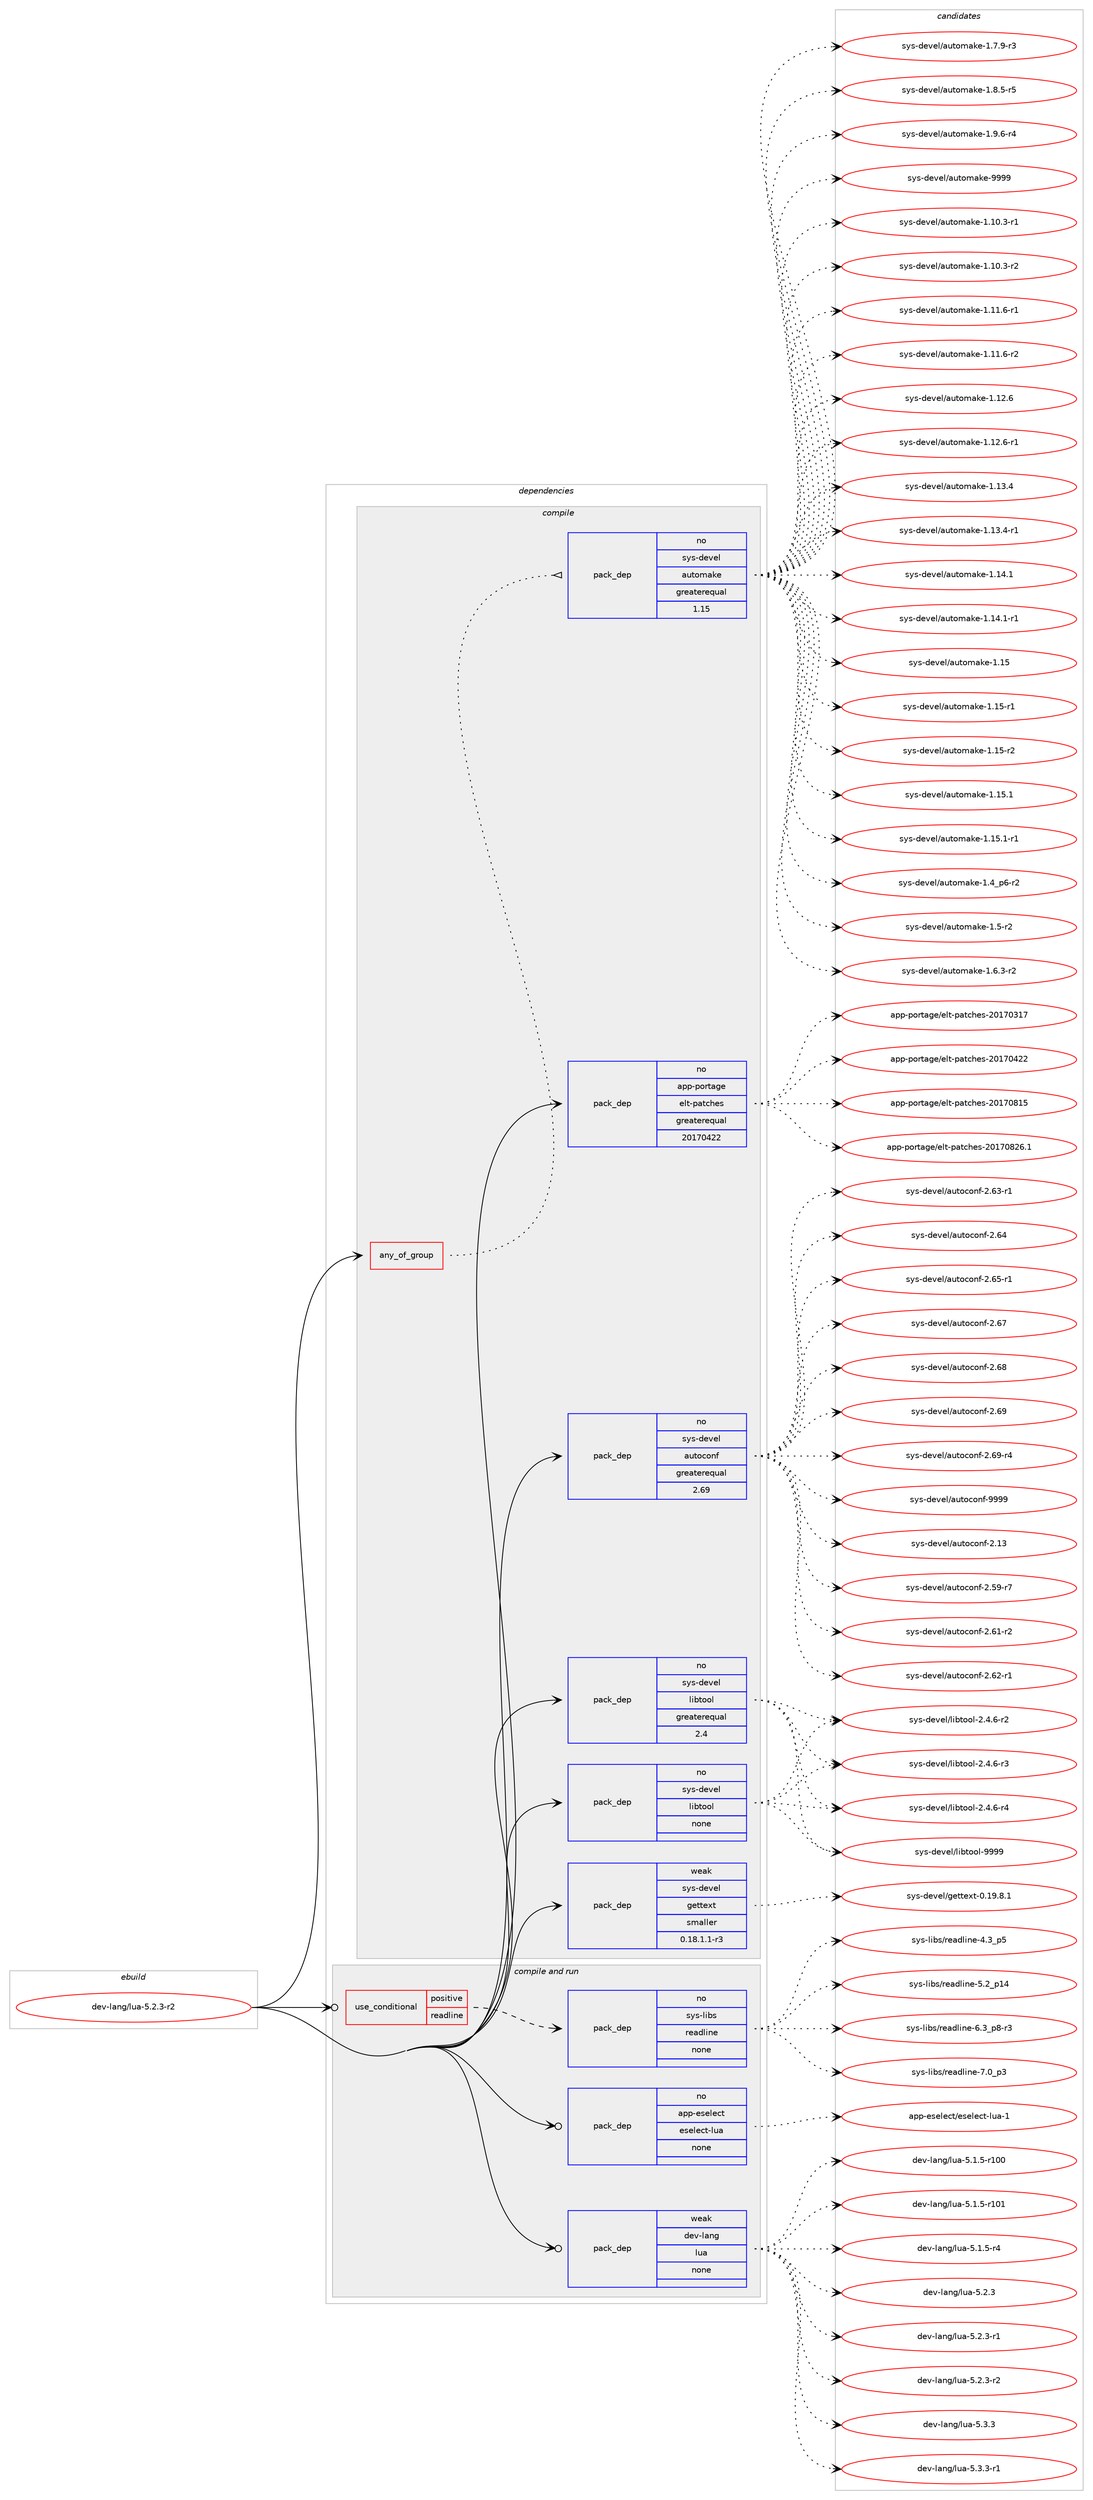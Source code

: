 digraph prolog {

# *************
# Graph options
# *************

newrank=true;
concentrate=true;
compound=true;
graph [rankdir=LR,fontname=Helvetica,fontsize=10,ranksep=1.5];#, ranksep=2.5, nodesep=0.2];
edge  [arrowhead=vee];
node  [fontname=Helvetica,fontsize=10];

# **********
# The ebuild
# **********

subgraph cluster_leftcol {
color=gray;
rank=same;
label=<<i>ebuild</i>>;
id [label="dev-lang/lua-5.2.3-r2", color=red, width=4, href="../dev-lang/lua-5.2.3-r2.svg"];
}

# ****************
# The dependencies
# ****************

subgraph cluster_midcol {
color=gray;
label=<<i>dependencies</i>>;
subgraph cluster_compile {
fillcolor="#eeeeee";
style=filled;
label=<<i>compile</i>>;
subgraph any3041 {
dependency107235 [label=<<TABLE BORDER="0" CELLBORDER="1" CELLSPACING="0" CELLPADDING="4"><TR><TD CELLPADDING="10">any_of_group</TD></TR></TABLE>>, shape=none, color=red];subgraph pack81188 {
dependency107236 [label=<<TABLE BORDER="0" CELLBORDER="1" CELLSPACING="0" CELLPADDING="4" WIDTH="220"><TR><TD ROWSPAN="6" CELLPADDING="30">pack_dep</TD></TR><TR><TD WIDTH="110">no</TD></TR><TR><TD>sys-devel</TD></TR><TR><TD>automake</TD></TR><TR><TD>greaterequal</TD></TR><TR><TD>1.15</TD></TR></TABLE>>, shape=none, color=blue];
}
dependency107235:e -> dependency107236:w [weight=20,style="dotted",arrowhead="oinv"];
}
id:e -> dependency107235:w [weight=20,style="solid",arrowhead="vee"];
subgraph pack81189 {
dependency107237 [label=<<TABLE BORDER="0" CELLBORDER="1" CELLSPACING="0" CELLPADDING="4" WIDTH="220"><TR><TD ROWSPAN="6" CELLPADDING="30">pack_dep</TD></TR><TR><TD WIDTH="110">no</TD></TR><TR><TD>app-portage</TD></TR><TR><TD>elt-patches</TD></TR><TR><TD>greaterequal</TD></TR><TR><TD>20170422</TD></TR></TABLE>>, shape=none, color=blue];
}
id:e -> dependency107237:w [weight=20,style="solid",arrowhead="vee"];
subgraph pack81190 {
dependency107238 [label=<<TABLE BORDER="0" CELLBORDER="1" CELLSPACING="0" CELLPADDING="4" WIDTH="220"><TR><TD ROWSPAN="6" CELLPADDING="30">pack_dep</TD></TR><TR><TD WIDTH="110">no</TD></TR><TR><TD>sys-devel</TD></TR><TR><TD>autoconf</TD></TR><TR><TD>greaterequal</TD></TR><TR><TD>2.69</TD></TR></TABLE>>, shape=none, color=blue];
}
id:e -> dependency107238:w [weight=20,style="solid",arrowhead="vee"];
subgraph pack81191 {
dependency107239 [label=<<TABLE BORDER="0" CELLBORDER="1" CELLSPACING="0" CELLPADDING="4" WIDTH="220"><TR><TD ROWSPAN="6" CELLPADDING="30">pack_dep</TD></TR><TR><TD WIDTH="110">no</TD></TR><TR><TD>sys-devel</TD></TR><TR><TD>libtool</TD></TR><TR><TD>greaterequal</TD></TR><TR><TD>2.4</TD></TR></TABLE>>, shape=none, color=blue];
}
id:e -> dependency107239:w [weight=20,style="solid",arrowhead="vee"];
subgraph pack81192 {
dependency107240 [label=<<TABLE BORDER="0" CELLBORDER="1" CELLSPACING="0" CELLPADDING="4" WIDTH="220"><TR><TD ROWSPAN="6" CELLPADDING="30">pack_dep</TD></TR><TR><TD WIDTH="110">no</TD></TR><TR><TD>sys-devel</TD></TR><TR><TD>libtool</TD></TR><TR><TD>none</TD></TR><TR><TD></TD></TR></TABLE>>, shape=none, color=blue];
}
id:e -> dependency107240:w [weight=20,style="solid",arrowhead="vee"];
subgraph pack81193 {
dependency107241 [label=<<TABLE BORDER="0" CELLBORDER="1" CELLSPACING="0" CELLPADDING="4" WIDTH="220"><TR><TD ROWSPAN="6" CELLPADDING="30">pack_dep</TD></TR><TR><TD WIDTH="110">weak</TD></TR><TR><TD>sys-devel</TD></TR><TR><TD>gettext</TD></TR><TR><TD>smaller</TD></TR><TR><TD>0.18.1.1-r3</TD></TR></TABLE>>, shape=none, color=blue];
}
id:e -> dependency107241:w [weight=20,style="solid",arrowhead="vee"];
}
subgraph cluster_compileandrun {
fillcolor="#eeeeee";
style=filled;
label=<<i>compile and run</i>>;
subgraph cond22976 {
dependency107242 [label=<<TABLE BORDER="0" CELLBORDER="1" CELLSPACING="0" CELLPADDING="4"><TR><TD ROWSPAN="3" CELLPADDING="10">use_conditional</TD></TR><TR><TD>positive</TD></TR><TR><TD>readline</TD></TR></TABLE>>, shape=none, color=red];
subgraph pack81194 {
dependency107243 [label=<<TABLE BORDER="0" CELLBORDER="1" CELLSPACING="0" CELLPADDING="4" WIDTH="220"><TR><TD ROWSPAN="6" CELLPADDING="30">pack_dep</TD></TR><TR><TD WIDTH="110">no</TD></TR><TR><TD>sys-libs</TD></TR><TR><TD>readline</TD></TR><TR><TD>none</TD></TR><TR><TD></TD></TR></TABLE>>, shape=none, color=blue];
}
dependency107242:e -> dependency107243:w [weight=20,style="dashed",arrowhead="vee"];
}
id:e -> dependency107242:w [weight=20,style="solid",arrowhead="odotvee"];
subgraph pack81195 {
dependency107244 [label=<<TABLE BORDER="0" CELLBORDER="1" CELLSPACING="0" CELLPADDING="4" WIDTH="220"><TR><TD ROWSPAN="6" CELLPADDING="30">pack_dep</TD></TR><TR><TD WIDTH="110">no</TD></TR><TR><TD>app-eselect</TD></TR><TR><TD>eselect-lua</TD></TR><TR><TD>none</TD></TR><TR><TD></TD></TR></TABLE>>, shape=none, color=blue];
}
id:e -> dependency107244:w [weight=20,style="solid",arrowhead="odotvee"];
subgraph pack81196 {
dependency107245 [label=<<TABLE BORDER="0" CELLBORDER="1" CELLSPACING="0" CELLPADDING="4" WIDTH="220"><TR><TD ROWSPAN="6" CELLPADDING="30">pack_dep</TD></TR><TR><TD WIDTH="110">weak</TD></TR><TR><TD>dev-lang</TD></TR><TR><TD>lua</TD></TR><TR><TD>none</TD></TR><TR><TD></TD></TR></TABLE>>, shape=none, color=blue];
}
id:e -> dependency107245:w [weight=20,style="solid",arrowhead="odotvee"];
}
subgraph cluster_run {
fillcolor="#eeeeee";
style=filled;
label=<<i>run</i>>;
}
}

# **************
# The candidates
# **************

subgraph cluster_choices {
rank=same;
color=gray;
label=<<i>candidates</i>>;

subgraph choice81188 {
color=black;
nodesep=1;
choice11512111545100101118101108479711711611110997107101454946494846514511449 [label="sys-devel/automake-1.10.3-r1", color=red, width=4,href="../sys-devel/automake-1.10.3-r1.svg"];
choice11512111545100101118101108479711711611110997107101454946494846514511450 [label="sys-devel/automake-1.10.3-r2", color=red, width=4,href="../sys-devel/automake-1.10.3-r2.svg"];
choice11512111545100101118101108479711711611110997107101454946494946544511449 [label="sys-devel/automake-1.11.6-r1", color=red, width=4,href="../sys-devel/automake-1.11.6-r1.svg"];
choice11512111545100101118101108479711711611110997107101454946494946544511450 [label="sys-devel/automake-1.11.6-r2", color=red, width=4,href="../sys-devel/automake-1.11.6-r2.svg"];
choice1151211154510010111810110847971171161111099710710145494649504654 [label="sys-devel/automake-1.12.6", color=red, width=4,href="../sys-devel/automake-1.12.6.svg"];
choice11512111545100101118101108479711711611110997107101454946495046544511449 [label="sys-devel/automake-1.12.6-r1", color=red, width=4,href="../sys-devel/automake-1.12.6-r1.svg"];
choice1151211154510010111810110847971171161111099710710145494649514652 [label="sys-devel/automake-1.13.4", color=red, width=4,href="../sys-devel/automake-1.13.4.svg"];
choice11512111545100101118101108479711711611110997107101454946495146524511449 [label="sys-devel/automake-1.13.4-r1", color=red, width=4,href="../sys-devel/automake-1.13.4-r1.svg"];
choice1151211154510010111810110847971171161111099710710145494649524649 [label="sys-devel/automake-1.14.1", color=red, width=4,href="../sys-devel/automake-1.14.1.svg"];
choice11512111545100101118101108479711711611110997107101454946495246494511449 [label="sys-devel/automake-1.14.1-r1", color=red, width=4,href="../sys-devel/automake-1.14.1-r1.svg"];
choice115121115451001011181011084797117116111109971071014549464953 [label="sys-devel/automake-1.15", color=red, width=4,href="../sys-devel/automake-1.15.svg"];
choice1151211154510010111810110847971171161111099710710145494649534511449 [label="sys-devel/automake-1.15-r1", color=red, width=4,href="../sys-devel/automake-1.15-r1.svg"];
choice1151211154510010111810110847971171161111099710710145494649534511450 [label="sys-devel/automake-1.15-r2", color=red, width=4,href="../sys-devel/automake-1.15-r2.svg"];
choice1151211154510010111810110847971171161111099710710145494649534649 [label="sys-devel/automake-1.15.1", color=red, width=4,href="../sys-devel/automake-1.15.1.svg"];
choice11512111545100101118101108479711711611110997107101454946495346494511449 [label="sys-devel/automake-1.15.1-r1", color=red, width=4,href="../sys-devel/automake-1.15.1-r1.svg"];
choice115121115451001011181011084797117116111109971071014549465295112544511450 [label="sys-devel/automake-1.4_p6-r2", color=red, width=4,href="../sys-devel/automake-1.4_p6-r2.svg"];
choice11512111545100101118101108479711711611110997107101454946534511450 [label="sys-devel/automake-1.5-r2", color=red, width=4,href="../sys-devel/automake-1.5-r2.svg"];
choice115121115451001011181011084797117116111109971071014549465446514511450 [label="sys-devel/automake-1.6.3-r2", color=red, width=4,href="../sys-devel/automake-1.6.3-r2.svg"];
choice115121115451001011181011084797117116111109971071014549465546574511451 [label="sys-devel/automake-1.7.9-r3", color=red, width=4,href="../sys-devel/automake-1.7.9-r3.svg"];
choice115121115451001011181011084797117116111109971071014549465646534511453 [label="sys-devel/automake-1.8.5-r5", color=red, width=4,href="../sys-devel/automake-1.8.5-r5.svg"];
choice115121115451001011181011084797117116111109971071014549465746544511452 [label="sys-devel/automake-1.9.6-r4", color=red, width=4,href="../sys-devel/automake-1.9.6-r4.svg"];
choice115121115451001011181011084797117116111109971071014557575757 [label="sys-devel/automake-9999", color=red, width=4,href="../sys-devel/automake-9999.svg"];
dependency107236:e -> choice11512111545100101118101108479711711611110997107101454946494846514511449:w [style=dotted,weight="100"];
dependency107236:e -> choice11512111545100101118101108479711711611110997107101454946494846514511450:w [style=dotted,weight="100"];
dependency107236:e -> choice11512111545100101118101108479711711611110997107101454946494946544511449:w [style=dotted,weight="100"];
dependency107236:e -> choice11512111545100101118101108479711711611110997107101454946494946544511450:w [style=dotted,weight="100"];
dependency107236:e -> choice1151211154510010111810110847971171161111099710710145494649504654:w [style=dotted,weight="100"];
dependency107236:e -> choice11512111545100101118101108479711711611110997107101454946495046544511449:w [style=dotted,weight="100"];
dependency107236:e -> choice1151211154510010111810110847971171161111099710710145494649514652:w [style=dotted,weight="100"];
dependency107236:e -> choice11512111545100101118101108479711711611110997107101454946495146524511449:w [style=dotted,weight="100"];
dependency107236:e -> choice1151211154510010111810110847971171161111099710710145494649524649:w [style=dotted,weight="100"];
dependency107236:e -> choice11512111545100101118101108479711711611110997107101454946495246494511449:w [style=dotted,weight="100"];
dependency107236:e -> choice115121115451001011181011084797117116111109971071014549464953:w [style=dotted,weight="100"];
dependency107236:e -> choice1151211154510010111810110847971171161111099710710145494649534511449:w [style=dotted,weight="100"];
dependency107236:e -> choice1151211154510010111810110847971171161111099710710145494649534511450:w [style=dotted,weight="100"];
dependency107236:e -> choice1151211154510010111810110847971171161111099710710145494649534649:w [style=dotted,weight="100"];
dependency107236:e -> choice11512111545100101118101108479711711611110997107101454946495346494511449:w [style=dotted,weight="100"];
dependency107236:e -> choice115121115451001011181011084797117116111109971071014549465295112544511450:w [style=dotted,weight="100"];
dependency107236:e -> choice11512111545100101118101108479711711611110997107101454946534511450:w [style=dotted,weight="100"];
dependency107236:e -> choice115121115451001011181011084797117116111109971071014549465446514511450:w [style=dotted,weight="100"];
dependency107236:e -> choice115121115451001011181011084797117116111109971071014549465546574511451:w [style=dotted,weight="100"];
dependency107236:e -> choice115121115451001011181011084797117116111109971071014549465646534511453:w [style=dotted,weight="100"];
dependency107236:e -> choice115121115451001011181011084797117116111109971071014549465746544511452:w [style=dotted,weight="100"];
dependency107236:e -> choice115121115451001011181011084797117116111109971071014557575757:w [style=dotted,weight="100"];
}
subgraph choice81189 {
color=black;
nodesep=1;
choice97112112451121111141169710310147101108116451129711699104101115455048495548514955 [label="app-portage/elt-patches-20170317", color=red, width=4,href="../app-portage/elt-patches-20170317.svg"];
choice97112112451121111141169710310147101108116451129711699104101115455048495548525050 [label="app-portage/elt-patches-20170422", color=red, width=4,href="../app-portage/elt-patches-20170422.svg"];
choice97112112451121111141169710310147101108116451129711699104101115455048495548564953 [label="app-portage/elt-patches-20170815", color=red, width=4,href="../app-portage/elt-patches-20170815.svg"];
choice971121124511211111411697103101471011081164511297116991041011154550484955485650544649 [label="app-portage/elt-patches-20170826.1", color=red, width=4,href="../app-portage/elt-patches-20170826.1.svg"];
dependency107237:e -> choice97112112451121111141169710310147101108116451129711699104101115455048495548514955:w [style=dotted,weight="100"];
dependency107237:e -> choice97112112451121111141169710310147101108116451129711699104101115455048495548525050:w [style=dotted,weight="100"];
dependency107237:e -> choice97112112451121111141169710310147101108116451129711699104101115455048495548564953:w [style=dotted,weight="100"];
dependency107237:e -> choice971121124511211111411697103101471011081164511297116991041011154550484955485650544649:w [style=dotted,weight="100"];
}
subgraph choice81190 {
color=black;
nodesep=1;
choice115121115451001011181011084797117116111991111101024550464951 [label="sys-devel/autoconf-2.13", color=red, width=4,href="../sys-devel/autoconf-2.13.svg"];
choice1151211154510010111810110847971171161119911111010245504653574511455 [label="sys-devel/autoconf-2.59-r7", color=red, width=4,href="../sys-devel/autoconf-2.59-r7.svg"];
choice1151211154510010111810110847971171161119911111010245504654494511450 [label="sys-devel/autoconf-2.61-r2", color=red, width=4,href="../sys-devel/autoconf-2.61-r2.svg"];
choice1151211154510010111810110847971171161119911111010245504654504511449 [label="sys-devel/autoconf-2.62-r1", color=red, width=4,href="../sys-devel/autoconf-2.62-r1.svg"];
choice1151211154510010111810110847971171161119911111010245504654514511449 [label="sys-devel/autoconf-2.63-r1", color=red, width=4,href="../sys-devel/autoconf-2.63-r1.svg"];
choice115121115451001011181011084797117116111991111101024550465452 [label="sys-devel/autoconf-2.64", color=red, width=4,href="../sys-devel/autoconf-2.64.svg"];
choice1151211154510010111810110847971171161119911111010245504654534511449 [label="sys-devel/autoconf-2.65-r1", color=red, width=4,href="../sys-devel/autoconf-2.65-r1.svg"];
choice115121115451001011181011084797117116111991111101024550465455 [label="sys-devel/autoconf-2.67", color=red, width=4,href="../sys-devel/autoconf-2.67.svg"];
choice115121115451001011181011084797117116111991111101024550465456 [label="sys-devel/autoconf-2.68", color=red, width=4,href="../sys-devel/autoconf-2.68.svg"];
choice115121115451001011181011084797117116111991111101024550465457 [label="sys-devel/autoconf-2.69", color=red, width=4,href="../sys-devel/autoconf-2.69.svg"];
choice1151211154510010111810110847971171161119911111010245504654574511452 [label="sys-devel/autoconf-2.69-r4", color=red, width=4,href="../sys-devel/autoconf-2.69-r4.svg"];
choice115121115451001011181011084797117116111991111101024557575757 [label="sys-devel/autoconf-9999", color=red, width=4,href="../sys-devel/autoconf-9999.svg"];
dependency107238:e -> choice115121115451001011181011084797117116111991111101024550464951:w [style=dotted,weight="100"];
dependency107238:e -> choice1151211154510010111810110847971171161119911111010245504653574511455:w [style=dotted,weight="100"];
dependency107238:e -> choice1151211154510010111810110847971171161119911111010245504654494511450:w [style=dotted,weight="100"];
dependency107238:e -> choice1151211154510010111810110847971171161119911111010245504654504511449:w [style=dotted,weight="100"];
dependency107238:e -> choice1151211154510010111810110847971171161119911111010245504654514511449:w [style=dotted,weight="100"];
dependency107238:e -> choice115121115451001011181011084797117116111991111101024550465452:w [style=dotted,weight="100"];
dependency107238:e -> choice1151211154510010111810110847971171161119911111010245504654534511449:w [style=dotted,weight="100"];
dependency107238:e -> choice115121115451001011181011084797117116111991111101024550465455:w [style=dotted,weight="100"];
dependency107238:e -> choice115121115451001011181011084797117116111991111101024550465456:w [style=dotted,weight="100"];
dependency107238:e -> choice115121115451001011181011084797117116111991111101024550465457:w [style=dotted,weight="100"];
dependency107238:e -> choice1151211154510010111810110847971171161119911111010245504654574511452:w [style=dotted,weight="100"];
dependency107238:e -> choice115121115451001011181011084797117116111991111101024557575757:w [style=dotted,weight="100"];
}
subgraph choice81191 {
color=black;
nodesep=1;
choice1151211154510010111810110847108105981161111111084550465246544511450 [label="sys-devel/libtool-2.4.6-r2", color=red, width=4,href="../sys-devel/libtool-2.4.6-r2.svg"];
choice1151211154510010111810110847108105981161111111084550465246544511451 [label="sys-devel/libtool-2.4.6-r3", color=red, width=4,href="../sys-devel/libtool-2.4.6-r3.svg"];
choice1151211154510010111810110847108105981161111111084550465246544511452 [label="sys-devel/libtool-2.4.6-r4", color=red, width=4,href="../sys-devel/libtool-2.4.6-r4.svg"];
choice1151211154510010111810110847108105981161111111084557575757 [label="sys-devel/libtool-9999", color=red, width=4,href="../sys-devel/libtool-9999.svg"];
dependency107239:e -> choice1151211154510010111810110847108105981161111111084550465246544511450:w [style=dotted,weight="100"];
dependency107239:e -> choice1151211154510010111810110847108105981161111111084550465246544511451:w [style=dotted,weight="100"];
dependency107239:e -> choice1151211154510010111810110847108105981161111111084550465246544511452:w [style=dotted,weight="100"];
dependency107239:e -> choice1151211154510010111810110847108105981161111111084557575757:w [style=dotted,weight="100"];
}
subgraph choice81192 {
color=black;
nodesep=1;
choice1151211154510010111810110847108105981161111111084550465246544511450 [label="sys-devel/libtool-2.4.6-r2", color=red, width=4,href="../sys-devel/libtool-2.4.6-r2.svg"];
choice1151211154510010111810110847108105981161111111084550465246544511451 [label="sys-devel/libtool-2.4.6-r3", color=red, width=4,href="../sys-devel/libtool-2.4.6-r3.svg"];
choice1151211154510010111810110847108105981161111111084550465246544511452 [label="sys-devel/libtool-2.4.6-r4", color=red, width=4,href="../sys-devel/libtool-2.4.6-r4.svg"];
choice1151211154510010111810110847108105981161111111084557575757 [label="sys-devel/libtool-9999", color=red, width=4,href="../sys-devel/libtool-9999.svg"];
dependency107240:e -> choice1151211154510010111810110847108105981161111111084550465246544511450:w [style=dotted,weight="100"];
dependency107240:e -> choice1151211154510010111810110847108105981161111111084550465246544511451:w [style=dotted,weight="100"];
dependency107240:e -> choice1151211154510010111810110847108105981161111111084550465246544511452:w [style=dotted,weight="100"];
dependency107240:e -> choice1151211154510010111810110847108105981161111111084557575757:w [style=dotted,weight="100"];
}
subgraph choice81193 {
color=black;
nodesep=1;
choice1151211154510010111810110847103101116116101120116454846495746564649 [label="sys-devel/gettext-0.19.8.1", color=red, width=4,href="../sys-devel/gettext-0.19.8.1.svg"];
dependency107241:e -> choice1151211154510010111810110847103101116116101120116454846495746564649:w [style=dotted,weight="100"];
}
subgraph choice81194 {
color=black;
nodesep=1;
choice11512111545108105981154711410197100108105110101455246519511253 [label="sys-libs/readline-4.3_p5", color=red, width=4,href="../sys-libs/readline-4.3_p5.svg"];
choice1151211154510810598115471141019710010810511010145534650951124952 [label="sys-libs/readline-5.2_p14", color=red, width=4,href="../sys-libs/readline-5.2_p14.svg"];
choice115121115451081059811547114101971001081051101014554465195112564511451 [label="sys-libs/readline-6.3_p8-r3", color=red, width=4,href="../sys-libs/readline-6.3_p8-r3.svg"];
choice11512111545108105981154711410197100108105110101455546489511251 [label="sys-libs/readline-7.0_p3", color=red, width=4,href="../sys-libs/readline-7.0_p3.svg"];
dependency107243:e -> choice11512111545108105981154711410197100108105110101455246519511253:w [style=dotted,weight="100"];
dependency107243:e -> choice1151211154510810598115471141019710010810511010145534650951124952:w [style=dotted,weight="100"];
dependency107243:e -> choice115121115451081059811547114101971001081051101014554465195112564511451:w [style=dotted,weight="100"];
dependency107243:e -> choice11512111545108105981154711410197100108105110101455546489511251:w [style=dotted,weight="100"];
}
subgraph choice81195 {
color=black;
nodesep=1;
choice971121124510111510110810199116471011151011081019911645108117974549 [label="app-eselect/eselect-lua-1", color=red, width=4,href="../app-eselect/eselect-lua-1.svg"];
dependency107244:e -> choice971121124510111510110810199116471011151011081019911645108117974549:w [style=dotted,weight="100"];
}
subgraph choice81196 {
color=black;
nodesep=1;
choice1001011184510897110103471081179745534649465345114494848 [label="dev-lang/lua-5.1.5-r100", color=red, width=4,href="../dev-lang/lua-5.1.5-r100.svg"];
choice1001011184510897110103471081179745534649465345114494849 [label="dev-lang/lua-5.1.5-r101", color=red, width=4,href="../dev-lang/lua-5.1.5-r101.svg"];
choice100101118451089711010347108117974553464946534511452 [label="dev-lang/lua-5.1.5-r4", color=red, width=4,href="../dev-lang/lua-5.1.5-r4.svg"];
choice10010111845108971101034710811797455346504651 [label="dev-lang/lua-5.2.3", color=red, width=4,href="../dev-lang/lua-5.2.3.svg"];
choice100101118451089711010347108117974553465046514511449 [label="dev-lang/lua-5.2.3-r1", color=red, width=4,href="../dev-lang/lua-5.2.3-r1.svg"];
choice100101118451089711010347108117974553465046514511450 [label="dev-lang/lua-5.2.3-r2", color=red, width=4,href="../dev-lang/lua-5.2.3-r2.svg"];
choice10010111845108971101034710811797455346514651 [label="dev-lang/lua-5.3.3", color=red, width=4,href="../dev-lang/lua-5.3.3.svg"];
choice100101118451089711010347108117974553465146514511449 [label="dev-lang/lua-5.3.3-r1", color=red, width=4,href="../dev-lang/lua-5.3.3-r1.svg"];
dependency107245:e -> choice1001011184510897110103471081179745534649465345114494848:w [style=dotted,weight="100"];
dependency107245:e -> choice1001011184510897110103471081179745534649465345114494849:w [style=dotted,weight="100"];
dependency107245:e -> choice100101118451089711010347108117974553464946534511452:w [style=dotted,weight="100"];
dependency107245:e -> choice10010111845108971101034710811797455346504651:w [style=dotted,weight="100"];
dependency107245:e -> choice100101118451089711010347108117974553465046514511449:w [style=dotted,weight="100"];
dependency107245:e -> choice100101118451089711010347108117974553465046514511450:w [style=dotted,weight="100"];
dependency107245:e -> choice10010111845108971101034710811797455346514651:w [style=dotted,weight="100"];
dependency107245:e -> choice100101118451089711010347108117974553465146514511449:w [style=dotted,weight="100"];
}
}

}
